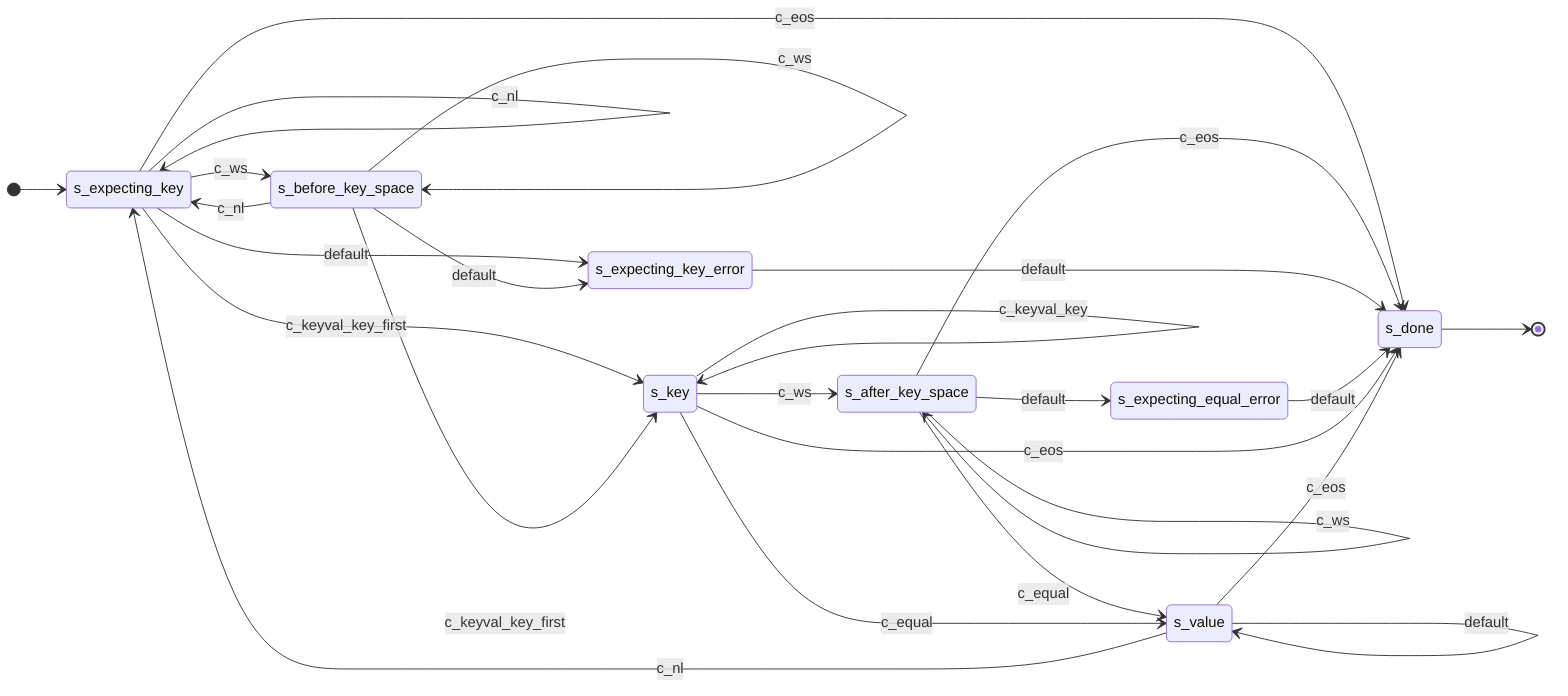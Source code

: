 stateDiagram-v2
  direction LR

  %% s_expecting_key state
  [*] --> s_expecting_key
  s_expecting_key --> s_done: c_eos
  s_expecting_key --> s_expecting_key: c_nl
  s_expecting_key --> s_before_key_space: c_ws
  s_expecting_key --> s_key: c_keyval_key_first
  s_expecting_key --> s_expecting_key_error: default

  %% s_before_key_space state
  s_before_key_space --> s_before_key_space: c_ws
  s_before_key_space --> s_expecting_key: c_nl
  s_before_key_space --> s_key: c_keyval_key_first
  s_before_key_space --> s_expecting_key_error: default

  %% s_after_key_space state
  s_after_key_space --> s_after_key_space: c_ws
  s_after_key_space --> s_value: c_equal
  s_after_key_space --> s_done: c_eos
  s_after_key_space --> s_expecting_equal_error: default

  %% s_expecting_key_error state
  s_expecting_key_error --> s_done: default

  %% s_expecting_equal_error state
  s_expecting_equal_error --> s_done: default

  %% s_key state
  s_key --> s_key: c_keyval_key
  s_key --> s_value: c_equal
  s_key --> s_done: c_eos
  s_key --> s_after_key_space: c_ws

  %% s_value state
  s_value --> s_expecting_key: c_nl
  s_value --> s_done: c_eos
  s_value --> s_value: default

  %% s_done state
  s_done --> [*]